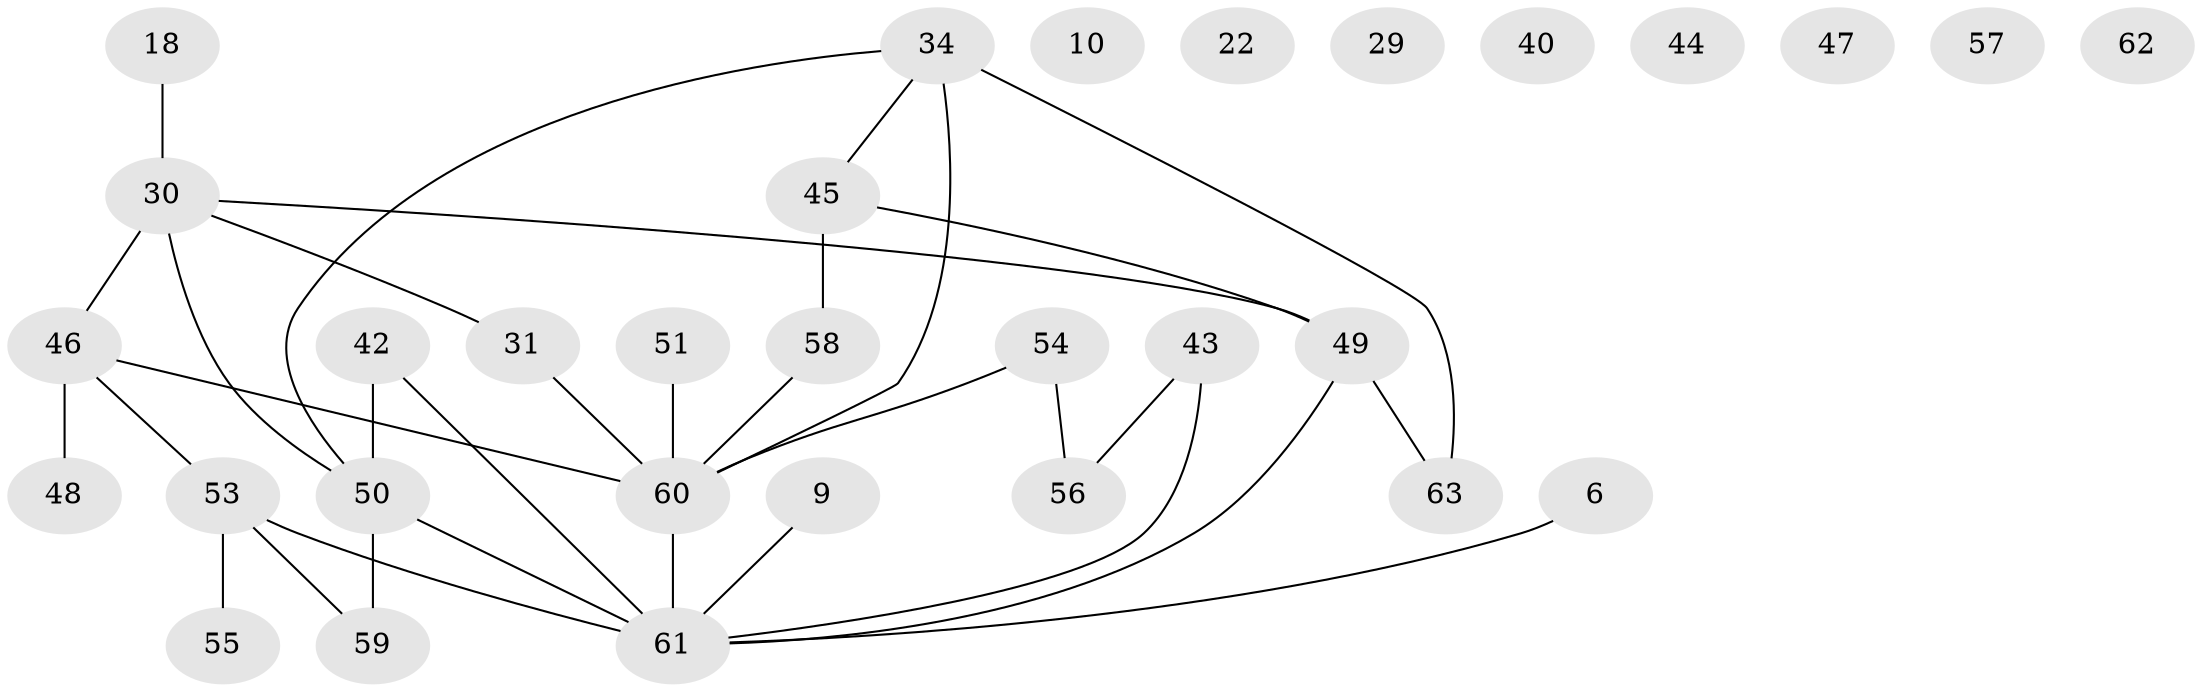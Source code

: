 // original degree distribution, {3: 0.2222222222222222, 4: 0.15873015873015872, 2: 0.23809523809523808, 1: 0.1746031746031746, 0: 0.1111111111111111, 6: 0.031746031746031744, 5: 0.047619047619047616, 8: 0.015873015873015872}
// Generated by graph-tools (version 1.1) at 2025/38/03/09/25 04:38:53]
// undirected, 31 vertices, 33 edges
graph export_dot {
graph [start="1"]
  node [color=gray90,style=filled];
  6;
  9;
  10;
  18;
  22 [super="+19"];
  29;
  30 [super="+23"];
  31;
  34 [super="+32+21"];
  40;
  42 [super="+2"];
  43;
  44;
  45 [super="+37"];
  46;
  47;
  48;
  49 [super="+17"];
  50 [super="+24+35"];
  51;
  53 [super="+4+11"];
  54;
  55;
  56 [super="+28"];
  57;
  58;
  59;
  60 [super="+12+27+41"];
  61 [super="+26+52+33"];
  62;
  63 [super="+39"];
  6 -- 61;
  9 -- 61 [weight=2];
  18 -- 30;
  30 -- 31;
  30 -- 50 [weight=2];
  30 -- 49;
  30 -- 46;
  31 -- 60;
  34 -- 60 [weight=3];
  34 -- 50;
  34 -- 45;
  34 -- 63 [weight=2];
  42 -- 61 [weight=3];
  42 -- 50 [weight=2];
  43 -- 56;
  43 -- 61;
  45 -- 49;
  45 -- 58;
  46 -- 48;
  46 -- 53;
  46 -- 60;
  49 -- 63;
  49 -- 61;
  50 -- 59;
  50 -- 61 [weight=2];
  51 -- 60;
  53 -- 55;
  53 -- 59;
  53 -- 61;
  54 -- 56;
  54 -- 60;
  58 -- 60;
  60 -- 61 [weight=6];
}
